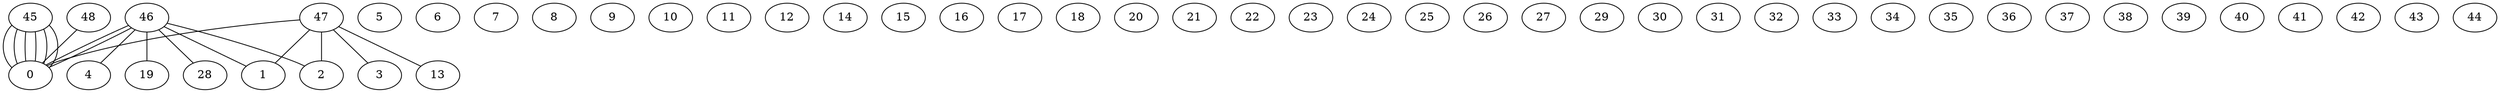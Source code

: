 graph G {
0;
1;
2;
3;
4;
5;
6;
7;
8;
9;
10;
11;
12;
13;
14;
15;
16;
17;
18;
19;
20;
21;
22;
23;
24;
25;
26;
27;
28;
29;
30;
31;
32;
33;
34;
35;
36;
37;
38;
39;
40;
41;
42;
43;
44;
45;
46;
47;
48;
48--0 ;
47--13 ;
47--3 ;
47--2 ;
47--1 ;
47--0 ;
46--4 ;
46--19 ;
46--28 ;
46--2 ;
46--0 ;
46--1 ;
46--0 ;
45--0 ;
45--0 ;
45--0 ;
45--0 ;
45--0 ;
45--0 ;
}
